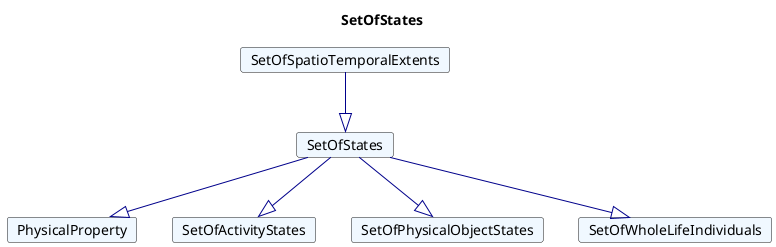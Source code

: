 @startuml
Title SetOfStates 

Card SetOfStates #F0F8FF [
SetOfStates
]
Card SetOfSpatioTemporalExtents #F0F8FF [
SetOfSpatioTemporalExtents
]
SetOfSpatioTemporalExtents --|> SetOfStates  #00008B 
Card PhysicalProperty #F0F8FF [
PhysicalProperty
]
SetOfStates --|> PhysicalProperty  #00008B 
Card SetOfActivityStates #F0F8FF [
SetOfActivityStates
]
SetOfStates --|> SetOfActivityStates  #00008B 
Card SetOfPhysicalObjectStates #F0F8FF [
SetOfPhysicalObjectStates
]
SetOfStates --|> SetOfPhysicalObjectStates  #00008B 
Card SetOfWholeLifeIndividuals #F0F8FF [
SetOfWholeLifeIndividuals
]
SetOfStates --|> SetOfWholeLifeIndividuals  #00008B 
@enduml